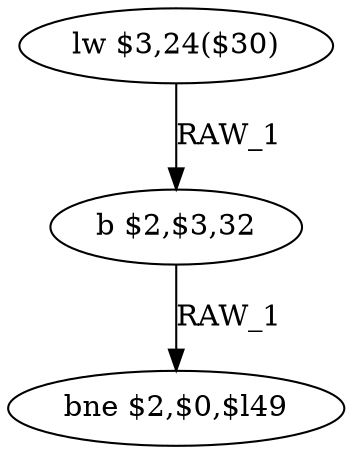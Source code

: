 digraph G1 {
node [shape = ellipse];
i0 [label = "lw $3,24($30)"] ;
i0 ->  i1 [label= "RAW_1"];
i1 [label = "b $2,$3,32"] ;
i1 ->  i2 [label= "RAW_1"];
i2 [label = "bne $2,$0,$l49"] ;
}
